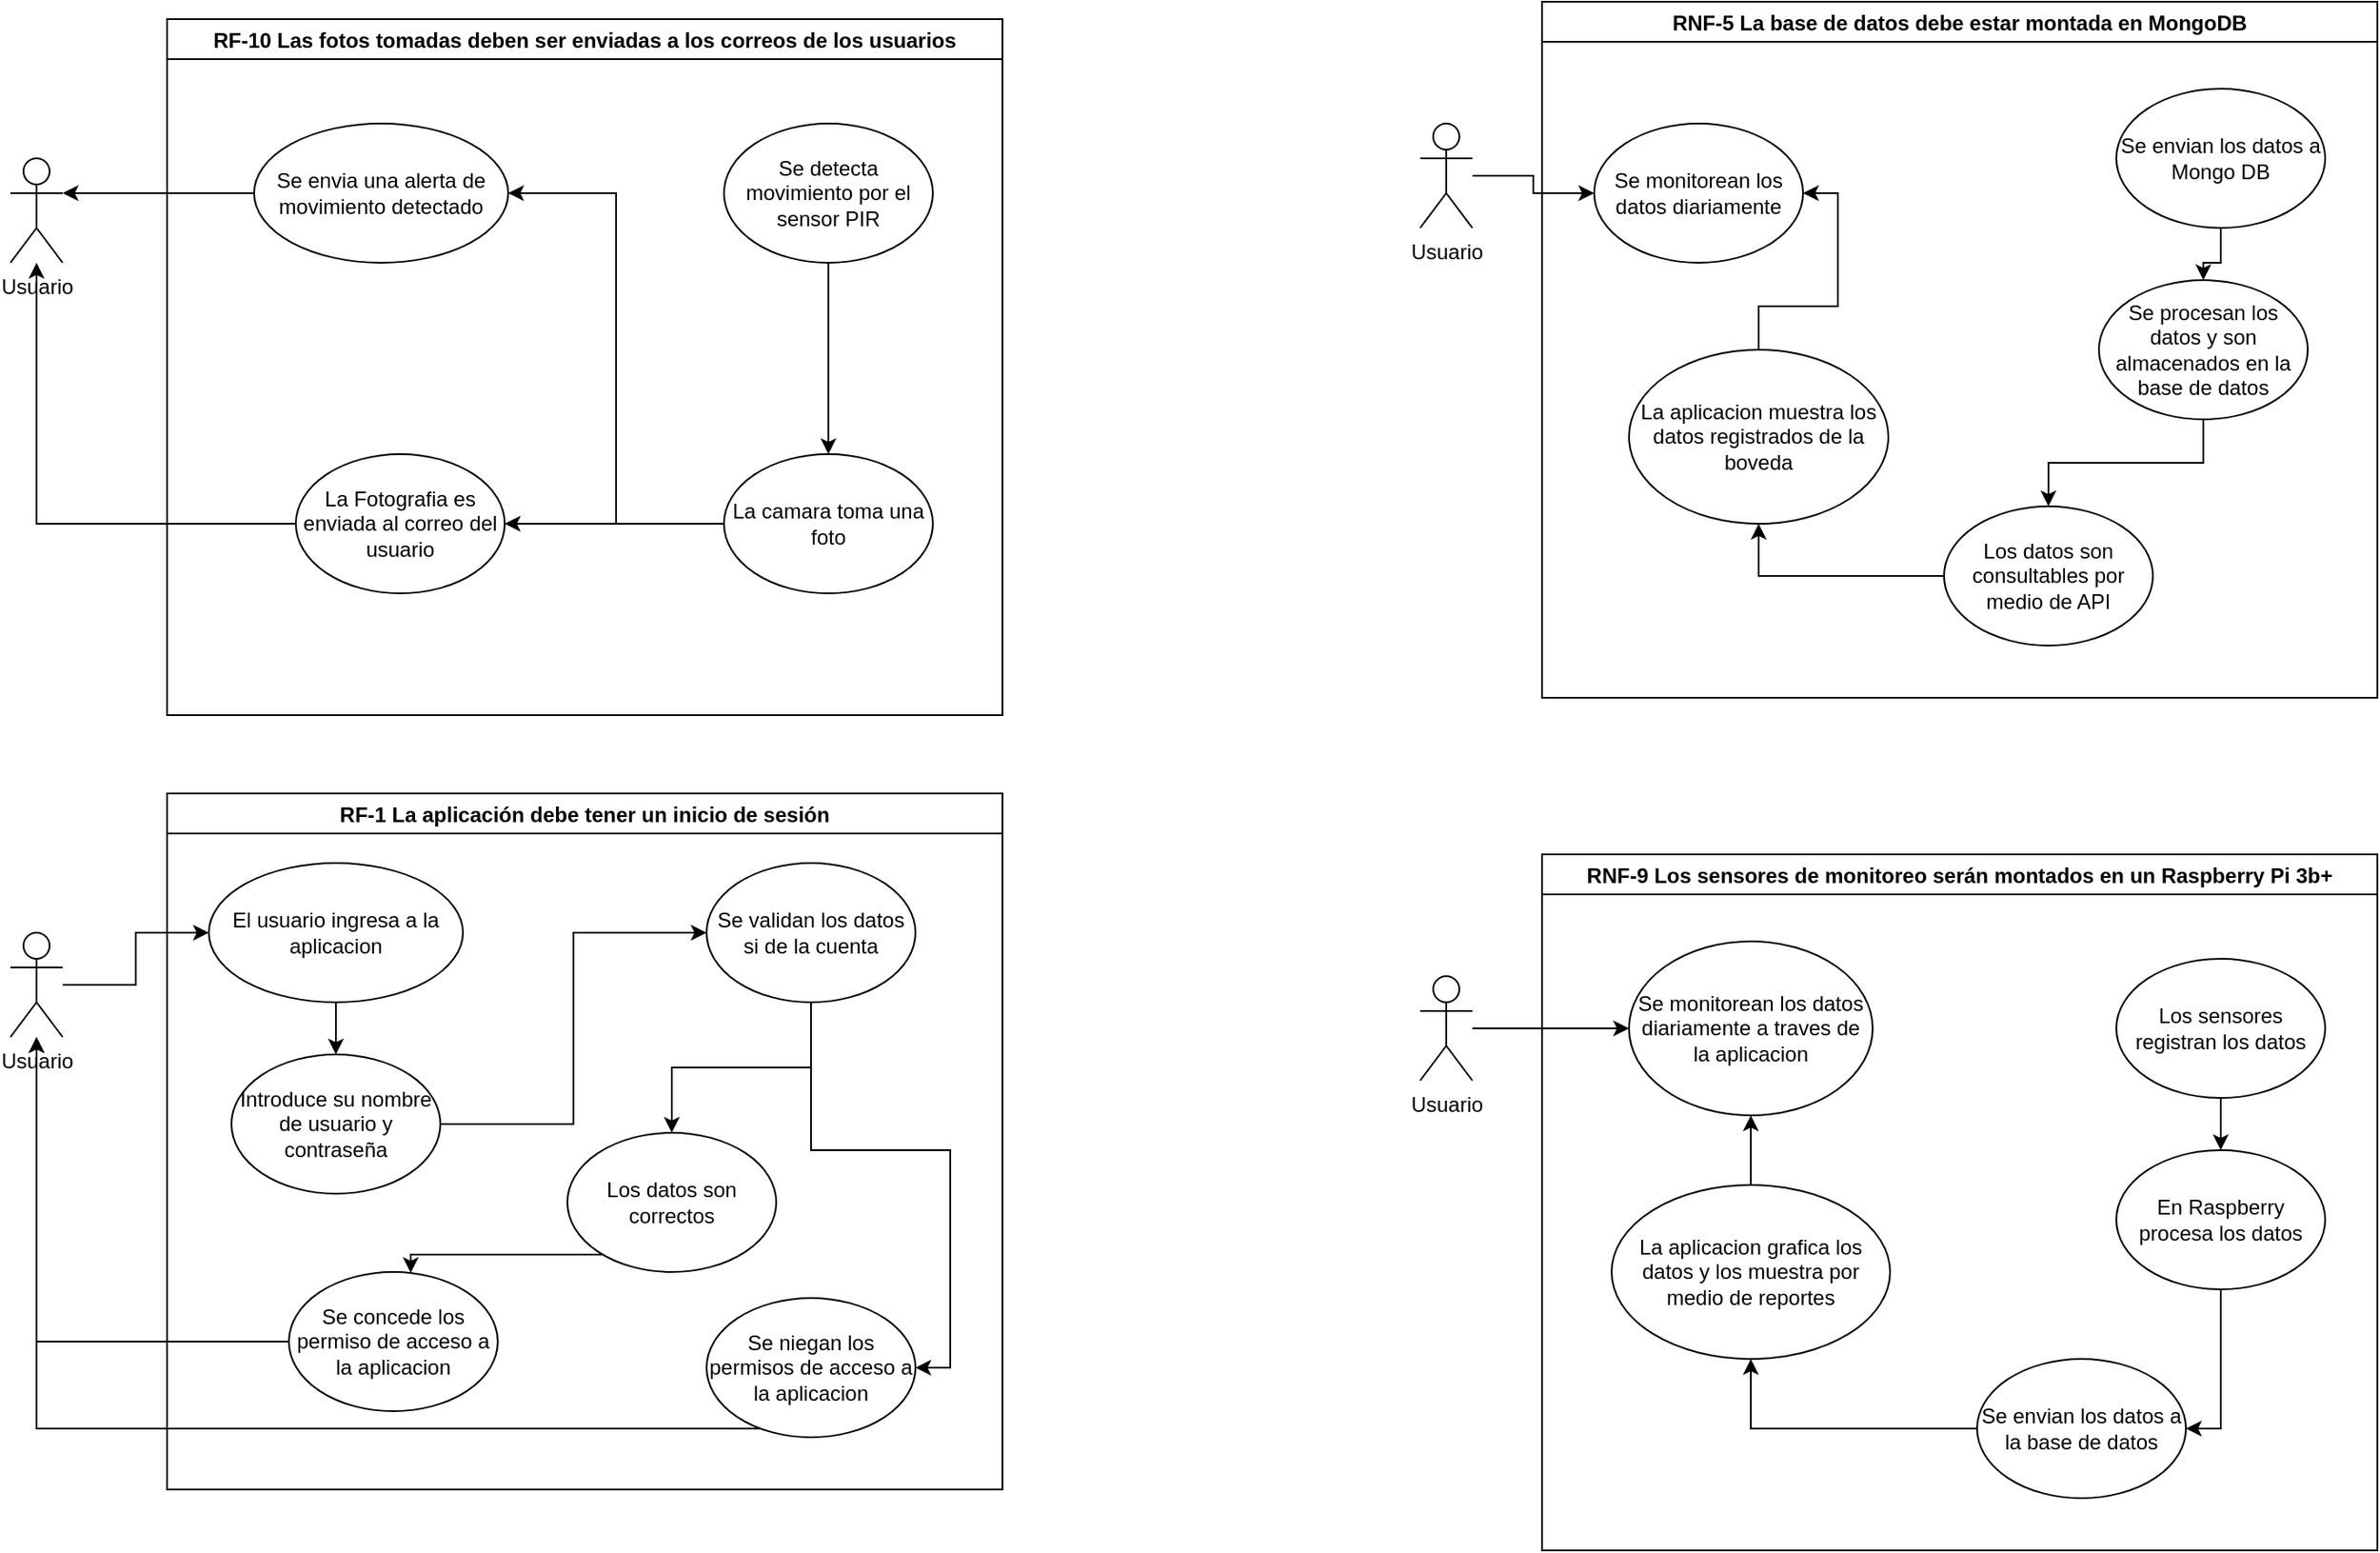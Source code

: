 <mxfile version="16.1.2" type="device"><diagram id="nuhWhgeJNN9HsINY0Tjy" name="Página-1"><mxGraphModel dx="1778" dy="1081" grid="1" gridSize="10" guides="1" tooltips="1" connect="1" arrows="1" fold="1" page="1" pageScale="1" pageWidth="827" pageHeight="1169" math="0" shadow="0"><root><mxCell id="0"/><mxCell id="1" parent="0"/><mxCell id="IYBwjibo2SF270XqpCx9-2" value="RF-10 Las fotos tomadas deben ser enviadas a los correos de los usuarios" style="swimlane;" vertex="1" parent="1"><mxGeometry x="220" y="140" width="480" height="400" as="geometry"/></mxCell><mxCell id="IYBwjibo2SF270XqpCx9-8" style="edgeStyle=orthogonalEdgeStyle;rounded=0;orthogonalLoop=1;jettySize=auto;html=1;" edge="1" parent="IYBwjibo2SF270XqpCx9-2" source="IYBwjibo2SF270XqpCx9-4" target="IYBwjibo2SF270XqpCx9-5"><mxGeometry relative="1" as="geometry"/></mxCell><mxCell id="IYBwjibo2SF270XqpCx9-4" value="Se detecta movimiento por el sensor PIR" style="ellipse;whiteSpace=wrap;html=1;" vertex="1" parent="IYBwjibo2SF270XqpCx9-2"><mxGeometry x="320" y="60" width="120" height="80" as="geometry"/></mxCell><mxCell id="IYBwjibo2SF270XqpCx9-6" value="La Fotografia es enviada al correo del usuario" style="ellipse;whiteSpace=wrap;html=1;" vertex="1" parent="IYBwjibo2SF270XqpCx9-2"><mxGeometry x="74" y="250" width="120" height="80" as="geometry"/></mxCell><mxCell id="IYBwjibo2SF270XqpCx9-9" style="edgeStyle=orthogonalEdgeStyle;rounded=0;orthogonalLoop=1;jettySize=auto;html=1;entryX=1;entryY=0.5;entryDx=0;entryDy=0;" edge="1" parent="IYBwjibo2SF270XqpCx9-2" source="IYBwjibo2SF270XqpCx9-5" target="IYBwjibo2SF270XqpCx9-6"><mxGeometry relative="1" as="geometry"/></mxCell><mxCell id="IYBwjibo2SF270XqpCx9-10" style="edgeStyle=orthogonalEdgeStyle;rounded=0;orthogonalLoop=1;jettySize=auto;html=1;entryX=1;entryY=0.5;entryDx=0;entryDy=0;" edge="1" parent="IYBwjibo2SF270XqpCx9-2" source="IYBwjibo2SF270XqpCx9-5" target="IYBwjibo2SF270XqpCx9-7"><mxGeometry relative="1" as="geometry"/></mxCell><mxCell id="IYBwjibo2SF270XqpCx9-5" value="La camara toma una foto" style="ellipse;whiteSpace=wrap;html=1;" vertex="1" parent="IYBwjibo2SF270XqpCx9-2"><mxGeometry x="320" y="250" width="120" height="80" as="geometry"/></mxCell><mxCell id="IYBwjibo2SF270XqpCx9-7" value="Se envia una alerta de movimiento detectado" style="ellipse;whiteSpace=wrap;html=1;" vertex="1" parent="IYBwjibo2SF270XqpCx9-2"><mxGeometry x="50" y="60" width="146" height="80" as="geometry"/></mxCell><mxCell id="IYBwjibo2SF270XqpCx9-11" value="Usuario" style="shape=umlActor;verticalLabelPosition=bottom;verticalAlign=top;html=1;outlineConnect=0;" vertex="1" parent="1"><mxGeometry x="130" y="220" width="30" height="60" as="geometry"/></mxCell><mxCell id="IYBwjibo2SF270XqpCx9-12" style="edgeStyle=orthogonalEdgeStyle;rounded=0;orthogonalLoop=1;jettySize=auto;html=1;" edge="1" parent="1" source="IYBwjibo2SF270XqpCx9-6" target="IYBwjibo2SF270XqpCx9-11"><mxGeometry relative="1" as="geometry"/></mxCell><mxCell id="IYBwjibo2SF270XqpCx9-13" style="edgeStyle=orthogonalEdgeStyle;rounded=0;orthogonalLoop=1;jettySize=auto;html=1;" edge="1" parent="1" source="IYBwjibo2SF270XqpCx9-7" target="IYBwjibo2SF270XqpCx9-11"><mxGeometry relative="1" as="geometry"><Array as="points"><mxPoint x="190" y="240"/><mxPoint x="190" y="240"/></Array></mxGeometry></mxCell><mxCell id="IYBwjibo2SF270XqpCx9-14" value="RF-1 La aplicación debe tener un inicio de sesión" style="swimlane;" vertex="1" parent="1"><mxGeometry x="220" y="585" width="480" height="400" as="geometry"/></mxCell><mxCell id="IYBwjibo2SF270XqpCx9-30" style="edgeStyle=orthogonalEdgeStyle;rounded=0;orthogonalLoop=1;jettySize=auto;html=1;" edge="1" parent="IYBwjibo2SF270XqpCx9-14" source="IYBwjibo2SF270XqpCx9-16" target="IYBwjibo2SF270XqpCx9-26"><mxGeometry relative="1" as="geometry"/></mxCell><mxCell id="IYBwjibo2SF270XqpCx9-34" style="edgeStyle=orthogonalEdgeStyle;rounded=0;orthogonalLoop=1;jettySize=auto;html=1;entryX=1;entryY=0.5;entryDx=0;entryDy=0;" edge="1" parent="IYBwjibo2SF270XqpCx9-14" source="IYBwjibo2SF270XqpCx9-16" target="IYBwjibo2SF270XqpCx9-25"><mxGeometry relative="1" as="geometry"/></mxCell><mxCell id="IYBwjibo2SF270XqpCx9-16" value="Se validan los datos si de la cuenta" style="ellipse;whiteSpace=wrap;html=1;" vertex="1" parent="IYBwjibo2SF270XqpCx9-14"><mxGeometry x="310" y="40" width="120" height="80" as="geometry"/></mxCell><mxCell id="IYBwjibo2SF270XqpCx9-29" style="edgeStyle=orthogonalEdgeStyle;rounded=0;orthogonalLoop=1;jettySize=auto;html=1;entryX=0;entryY=0.5;entryDx=0;entryDy=0;" edge="1" parent="IYBwjibo2SF270XqpCx9-14" source="IYBwjibo2SF270XqpCx9-17" target="IYBwjibo2SF270XqpCx9-16"><mxGeometry relative="1" as="geometry"/></mxCell><mxCell id="IYBwjibo2SF270XqpCx9-17" value="Introduce su nombre de usuario y contraseña" style="ellipse;whiteSpace=wrap;html=1;" vertex="1" parent="IYBwjibo2SF270XqpCx9-14"><mxGeometry x="37" y="150" width="120" height="80" as="geometry"/></mxCell><mxCell id="IYBwjibo2SF270XqpCx9-20" value="Se concede los permiso de acceso a la aplicacion" style="ellipse;whiteSpace=wrap;html=1;" vertex="1" parent="IYBwjibo2SF270XqpCx9-14"><mxGeometry x="70" y="275" width="120" height="80" as="geometry"/></mxCell><mxCell id="IYBwjibo2SF270XqpCx9-28" style="edgeStyle=orthogonalEdgeStyle;rounded=0;orthogonalLoop=1;jettySize=auto;html=1;" edge="1" parent="IYBwjibo2SF270XqpCx9-14" source="IYBwjibo2SF270XqpCx9-21" target="IYBwjibo2SF270XqpCx9-17"><mxGeometry relative="1" as="geometry"/></mxCell><mxCell id="IYBwjibo2SF270XqpCx9-21" value="El usuario ingresa a la aplicacion" style="ellipse;whiteSpace=wrap;html=1;" vertex="1" parent="IYBwjibo2SF270XqpCx9-14"><mxGeometry x="24" y="40" width="146" height="80" as="geometry"/></mxCell><mxCell id="IYBwjibo2SF270XqpCx9-25" value="Se niegan los permisos de acceso a la aplicacion" style="ellipse;whiteSpace=wrap;html=1;" vertex="1" parent="IYBwjibo2SF270XqpCx9-14"><mxGeometry x="310" y="290" width="120" height="80" as="geometry"/></mxCell><mxCell id="IYBwjibo2SF270XqpCx9-31" style="edgeStyle=orthogonalEdgeStyle;rounded=0;orthogonalLoop=1;jettySize=auto;html=1;" edge="1" parent="IYBwjibo2SF270XqpCx9-14" source="IYBwjibo2SF270XqpCx9-26" target="IYBwjibo2SF270XqpCx9-20"><mxGeometry relative="1" as="geometry"><Array as="points"><mxPoint x="140" y="265"/></Array></mxGeometry></mxCell><mxCell id="IYBwjibo2SF270XqpCx9-26" value="Los datos son correctos" style="ellipse;whiteSpace=wrap;html=1;" vertex="1" parent="IYBwjibo2SF270XqpCx9-14"><mxGeometry x="230" y="195" width="120" height="80" as="geometry"/></mxCell><mxCell id="IYBwjibo2SF270XqpCx9-27" style="edgeStyle=orthogonalEdgeStyle;rounded=0;orthogonalLoop=1;jettySize=auto;html=1;" edge="1" parent="1" source="IYBwjibo2SF270XqpCx9-22" target="IYBwjibo2SF270XqpCx9-21"><mxGeometry relative="1" as="geometry"/></mxCell><mxCell id="IYBwjibo2SF270XqpCx9-22" value="Usuario" style="shape=umlActor;verticalLabelPosition=bottom;verticalAlign=top;html=1;outlineConnect=0;" vertex="1" parent="1"><mxGeometry x="130" y="665" width="30" height="60" as="geometry"/></mxCell><mxCell id="IYBwjibo2SF270XqpCx9-38" style="edgeStyle=orthogonalEdgeStyle;rounded=0;orthogonalLoop=1;jettySize=auto;html=1;" edge="1" parent="1" source="IYBwjibo2SF270XqpCx9-25" target="IYBwjibo2SF270XqpCx9-22"><mxGeometry relative="1" as="geometry"><Array as="points"><mxPoint x="145" y="950"/></Array></mxGeometry></mxCell><mxCell id="IYBwjibo2SF270XqpCx9-39" style="edgeStyle=orthogonalEdgeStyle;rounded=0;orthogonalLoop=1;jettySize=auto;html=1;" edge="1" parent="1" source="IYBwjibo2SF270XqpCx9-20" target="IYBwjibo2SF270XqpCx9-22"><mxGeometry relative="1" as="geometry"/></mxCell><mxCell id="IYBwjibo2SF270XqpCx9-40" value="RNF-5 La base de datos debe estar montada en MongoDB" style="swimlane;" vertex="1" parent="1"><mxGeometry x="1010" y="130" width="480" height="400" as="geometry"/></mxCell><mxCell id="IYBwjibo2SF270XqpCx9-53" style="edgeStyle=orthogonalEdgeStyle;rounded=0;orthogonalLoop=1;jettySize=auto;html=1;" edge="1" parent="IYBwjibo2SF270XqpCx9-40" source="IYBwjibo2SF270XqpCx9-48" target="IYBwjibo2SF270XqpCx9-49"><mxGeometry relative="1" as="geometry"/></mxCell><mxCell id="IYBwjibo2SF270XqpCx9-48" value="Se envian los datos a Mongo DB" style="ellipse;whiteSpace=wrap;html=1;" vertex="1" parent="IYBwjibo2SF270XqpCx9-40"><mxGeometry x="330" y="50" width="120" height="80" as="geometry"/></mxCell><mxCell id="IYBwjibo2SF270XqpCx9-54" style="edgeStyle=orthogonalEdgeStyle;rounded=0;orthogonalLoop=1;jettySize=auto;html=1;" edge="1" parent="IYBwjibo2SF270XqpCx9-40" source="IYBwjibo2SF270XqpCx9-49" target="IYBwjibo2SF270XqpCx9-50"><mxGeometry relative="1" as="geometry"/></mxCell><mxCell id="IYBwjibo2SF270XqpCx9-49" value="Se procesan los datos y son almacenados en la base de datos" style="ellipse;whiteSpace=wrap;html=1;" vertex="1" parent="IYBwjibo2SF270XqpCx9-40"><mxGeometry x="320" y="160" width="120" height="80" as="geometry"/></mxCell><mxCell id="IYBwjibo2SF270XqpCx9-55" style="edgeStyle=orthogonalEdgeStyle;rounded=0;orthogonalLoop=1;jettySize=auto;html=1;entryX=0.5;entryY=1;entryDx=0;entryDy=0;" edge="1" parent="IYBwjibo2SF270XqpCx9-40" source="IYBwjibo2SF270XqpCx9-50" target="IYBwjibo2SF270XqpCx9-51"><mxGeometry relative="1" as="geometry"/></mxCell><mxCell id="IYBwjibo2SF270XqpCx9-50" value="Los datos son consultables por medio de API" style="ellipse;whiteSpace=wrap;html=1;" vertex="1" parent="IYBwjibo2SF270XqpCx9-40"><mxGeometry x="231" y="290" width="120" height="80" as="geometry"/></mxCell><mxCell id="IYBwjibo2SF270XqpCx9-56" style="edgeStyle=orthogonalEdgeStyle;rounded=0;orthogonalLoop=1;jettySize=auto;html=1;entryX=1;entryY=0.5;entryDx=0;entryDy=0;" edge="1" parent="IYBwjibo2SF270XqpCx9-40" source="IYBwjibo2SF270XqpCx9-51" target="IYBwjibo2SF270XqpCx9-52"><mxGeometry relative="1" as="geometry"/></mxCell><mxCell id="IYBwjibo2SF270XqpCx9-51" value="La aplicacion muestra los datos registrados de la boveda" style="ellipse;whiteSpace=wrap;html=1;" vertex="1" parent="IYBwjibo2SF270XqpCx9-40"><mxGeometry x="50" y="200" width="149" height="100" as="geometry"/></mxCell><mxCell id="IYBwjibo2SF270XqpCx9-52" value="Se monitorean los datos diariamente" style="ellipse;whiteSpace=wrap;html=1;" vertex="1" parent="IYBwjibo2SF270XqpCx9-40"><mxGeometry x="30" y="70" width="120" height="80" as="geometry"/></mxCell><mxCell id="IYBwjibo2SF270XqpCx9-58" style="edgeStyle=orthogonalEdgeStyle;rounded=0;orthogonalLoop=1;jettySize=auto;html=1;" edge="1" parent="1" source="IYBwjibo2SF270XqpCx9-57" target="IYBwjibo2SF270XqpCx9-52"><mxGeometry relative="1" as="geometry"/></mxCell><mxCell id="IYBwjibo2SF270XqpCx9-57" value="Usuario" style="shape=umlActor;verticalLabelPosition=bottom;verticalAlign=top;html=1;outlineConnect=0;" vertex="1" parent="1"><mxGeometry x="940" y="200" width="30" height="60" as="geometry"/></mxCell><mxCell id="IYBwjibo2SF270XqpCx9-59" value="RNF-9 Los sensores de monitoreo serán montados en un Raspberry Pi 3b+" style="swimlane;" vertex="1" parent="1"><mxGeometry x="1010" y="620" width="480" height="400" as="geometry"/></mxCell><mxCell id="IYBwjibo2SF270XqpCx9-68" value="Se monitorean los datos diariamente a traves de la aplicacion" style="ellipse;whiteSpace=wrap;html=1;" vertex="1" parent="IYBwjibo2SF270XqpCx9-59"><mxGeometry x="50" y="50" width="140" height="100" as="geometry"/></mxCell><mxCell id="IYBwjibo2SF270XqpCx9-75" style="edgeStyle=orthogonalEdgeStyle;rounded=0;orthogonalLoop=1;jettySize=auto;html=1;" edge="1" parent="IYBwjibo2SF270XqpCx9-59" source="IYBwjibo2SF270XqpCx9-71" target="IYBwjibo2SF270XqpCx9-72"><mxGeometry relative="1" as="geometry"/></mxCell><mxCell id="IYBwjibo2SF270XqpCx9-71" value="Los sensores registran los datos" style="ellipse;whiteSpace=wrap;html=1;" vertex="1" parent="IYBwjibo2SF270XqpCx9-59"><mxGeometry x="330" y="60" width="120" height="80" as="geometry"/></mxCell><mxCell id="IYBwjibo2SF270XqpCx9-76" style="edgeStyle=orthogonalEdgeStyle;rounded=0;orthogonalLoop=1;jettySize=auto;html=1;entryX=1;entryY=0.5;entryDx=0;entryDy=0;" edge="1" parent="IYBwjibo2SF270XqpCx9-59" source="IYBwjibo2SF270XqpCx9-72" target="IYBwjibo2SF270XqpCx9-73"><mxGeometry relative="1" as="geometry"/></mxCell><mxCell id="IYBwjibo2SF270XqpCx9-72" value="En Raspberry procesa los datos" style="ellipse;whiteSpace=wrap;html=1;" vertex="1" parent="IYBwjibo2SF270XqpCx9-59"><mxGeometry x="330" y="170" width="120" height="80" as="geometry"/></mxCell><mxCell id="IYBwjibo2SF270XqpCx9-77" style="edgeStyle=orthogonalEdgeStyle;rounded=0;orthogonalLoop=1;jettySize=auto;html=1;entryX=0.5;entryY=1;entryDx=0;entryDy=0;" edge="1" parent="IYBwjibo2SF270XqpCx9-59" source="IYBwjibo2SF270XqpCx9-73" target="IYBwjibo2SF270XqpCx9-74"><mxGeometry relative="1" as="geometry"/></mxCell><mxCell id="IYBwjibo2SF270XqpCx9-73" value="Se envian los datos a la base de datos" style="ellipse;whiteSpace=wrap;html=1;" vertex="1" parent="IYBwjibo2SF270XqpCx9-59"><mxGeometry x="250" y="290" width="120" height="80" as="geometry"/></mxCell><mxCell id="IYBwjibo2SF270XqpCx9-78" style="edgeStyle=orthogonalEdgeStyle;rounded=0;orthogonalLoop=1;jettySize=auto;html=1;" edge="1" parent="IYBwjibo2SF270XqpCx9-59" source="IYBwjibo2SF270XqpCx9-74" target="IYBwjibo2SF270XqpCx9-68"><mxGeometry relative="1" as="geometry"/></mxCell><mxCell id="IYBwjibo2SF270XqpCx9-74" value="La aplicacion grafica los datos y los muestra por medio de reportes" style="ellipse;whiteSpace=wrap;html=1;" vertex="1" parent="IYBwjibo2SF270XqpCx9-59"><mxGeometry x="40" y="190" width="160" height="100" as="geometry"/></mxCell><mxCell id="IYBwjibo2SF270XqpCx9-69" style="edgeStyle=orthogonalEdgeStyle;rounded=0;orthogonalLoop=1;jettySize=auto;html=1;" edge="1" parent="1" source="IYBwjibo2SF270XqpCx9-70" target="IYBwjibo2SF270XqpCx9-68"><mxGeometry relative="1" as="geometry"/></mxCell><mxCell id="IYBwjibo2SF270XqpCx9-70" value="Usuario" style="shape=umlActor;verticalLabelPosition=bottom;verticalAlign=top;html=1;outlineConnect=0;" vertex="1" parent="1"><mxGeometry x="940" y="690" width="30" height="60" as="geometry"/></mxCell></root></mxGraphModel></diagram></mxfile>